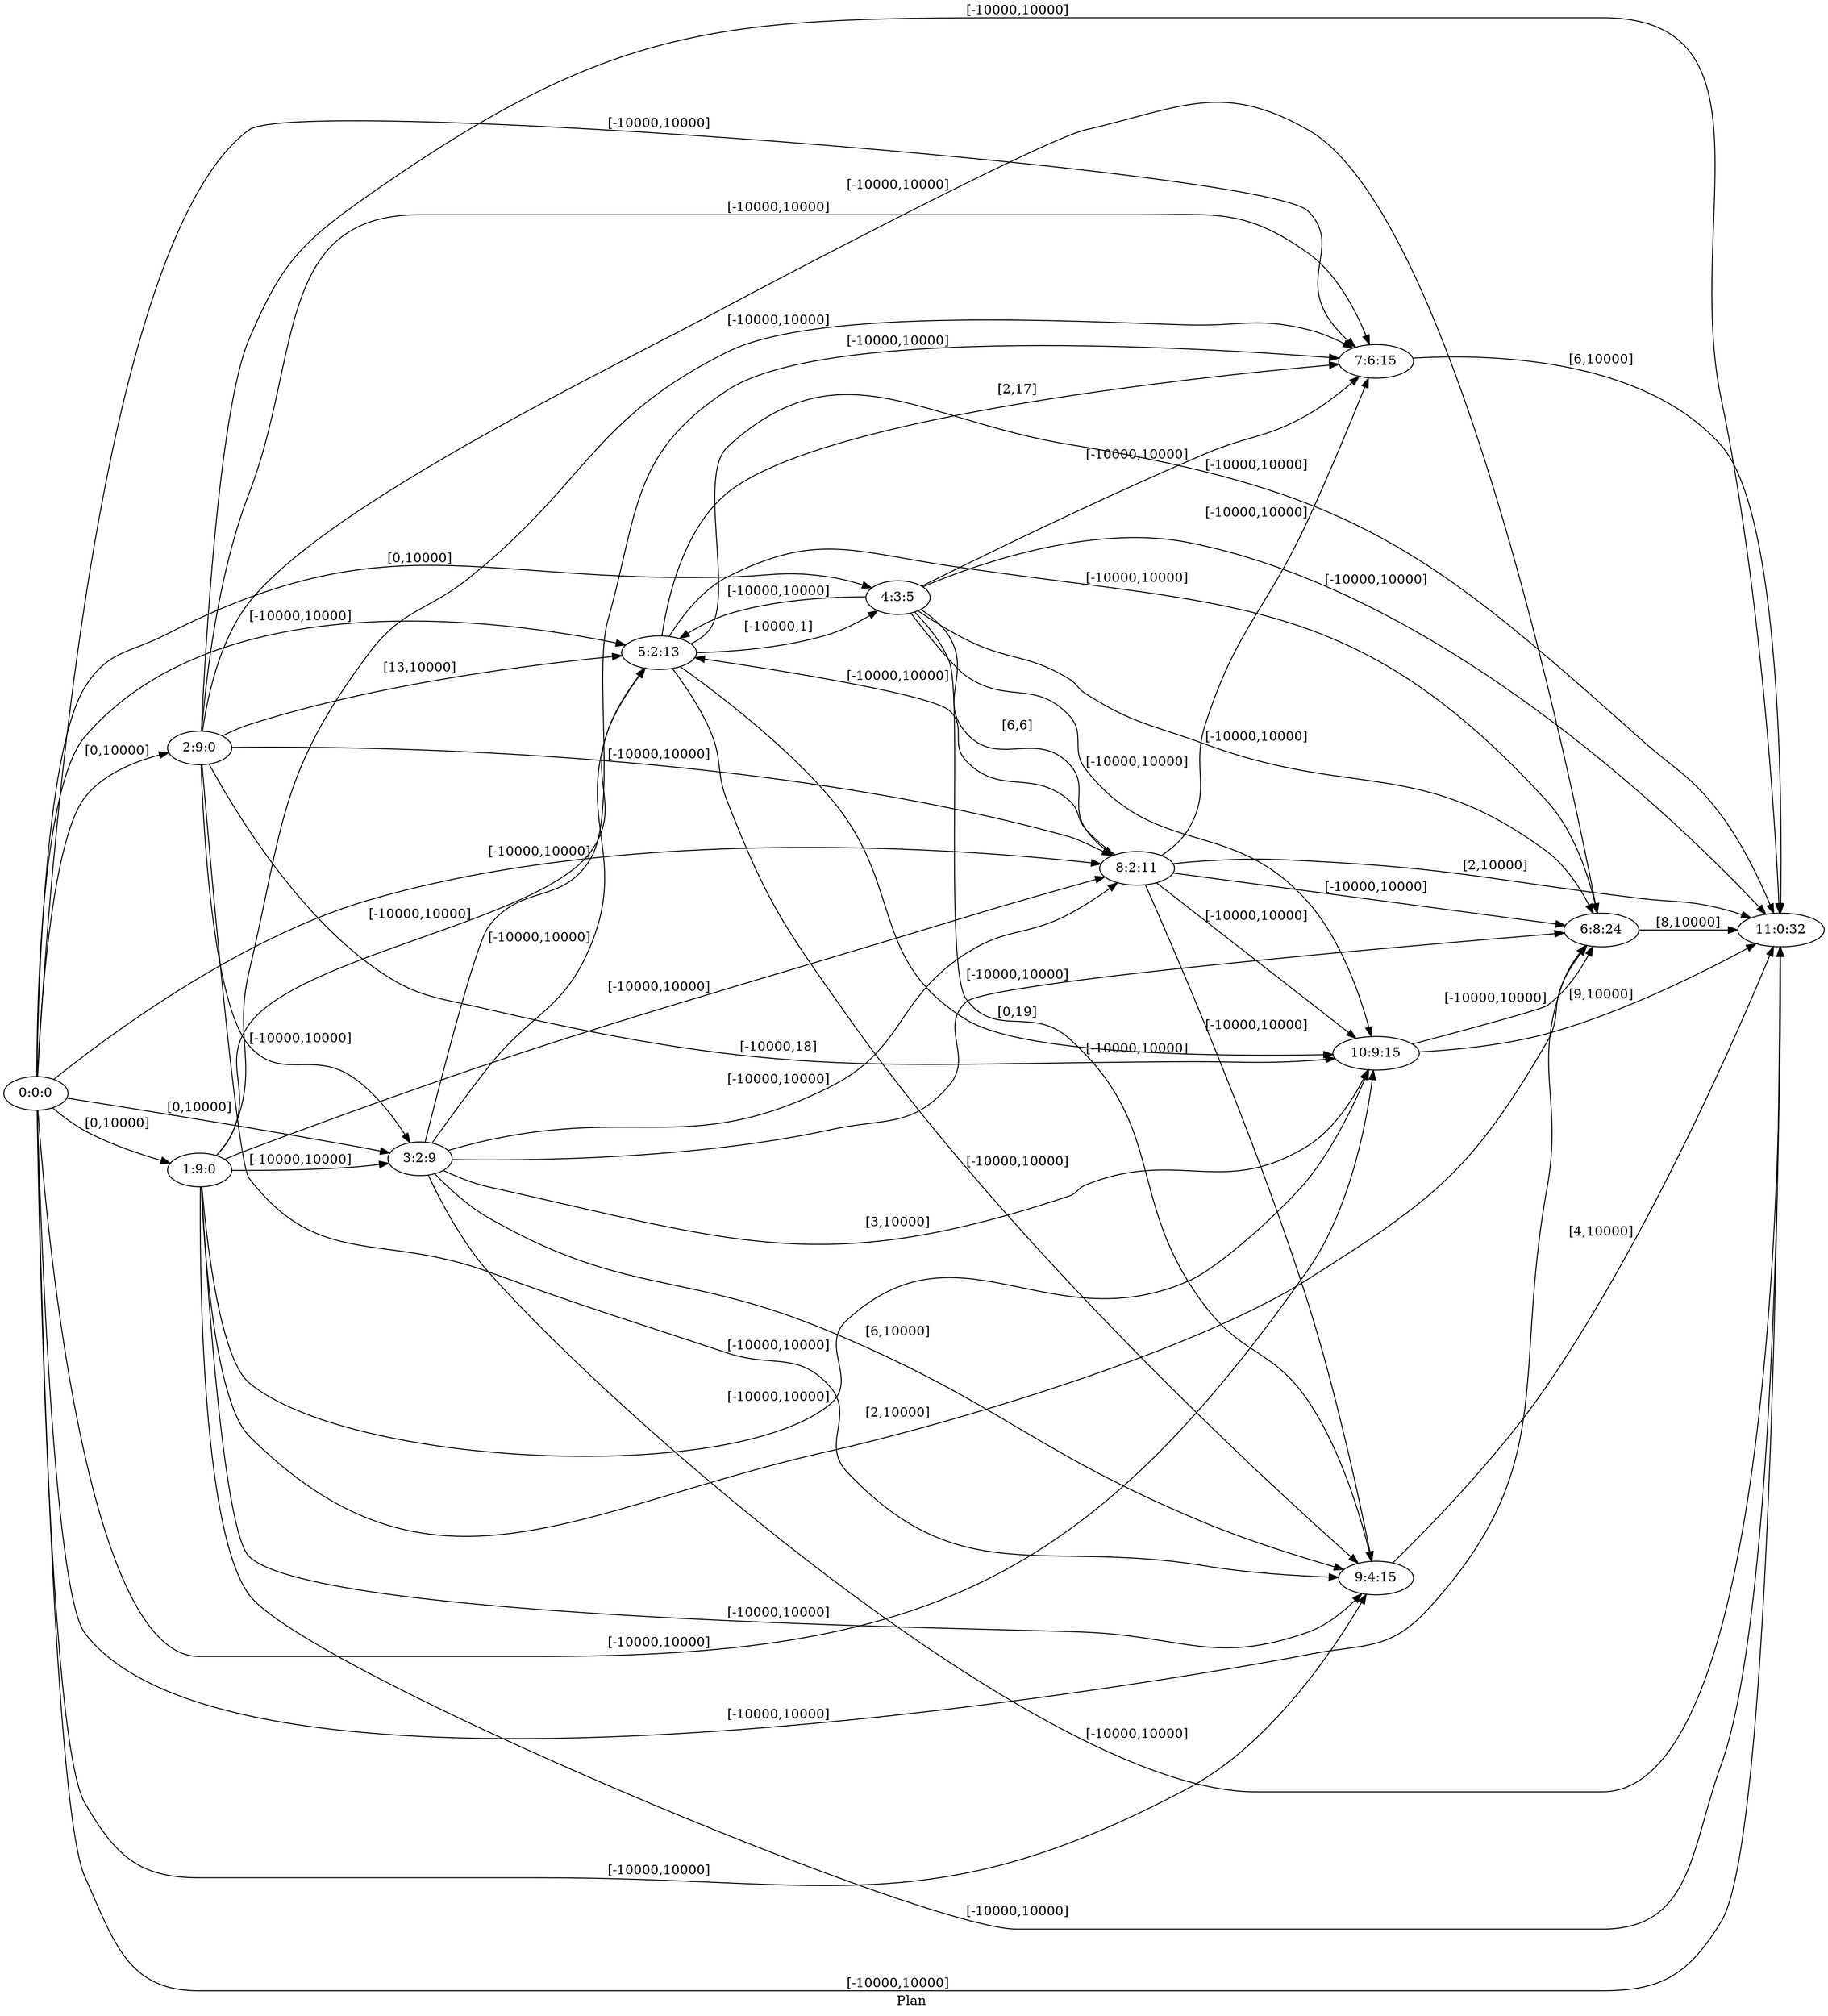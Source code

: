 digraph G {
 rankdir = LR;
 nodesep = .45; 
 size = 30;
label="Plan ";
 fldt = 0.550329;
"0:0:0"->"1:9:0"[ label = "[0,10000]"];
"0:0:0"->"2:9:0"[ label = "[0,10000]"];
"0:0:0"->"3:2:9"[ label = "[0,10000]"];
"0:0:0"->"4:3:5"[ label = "[0,10000]"];
"0:0:0"->"5:2:13"[ label = "[-10000,10000]"];
"0:0:0"->"6:8:24"[ label = "[-10000,10000]"];
"0:0:0"->"7:6:15"[ label = "[-10000,10000]"];
"0:0:0"->"8:2:11"[ label = "[-10000,10000]"];
"0:0:0"->"9:4:15"[ label = "[-10000,10000]"];
"0:0:0"->"10:9:15"[ label = "[-10000,10000]"];
"0:0:0"->"11:0:32"[ label = "[-10000,10000]"];
"1:9:0"->"3:2:9"[ label = "[-10000,10000]"];
"1:9:0"->"5:2:13"[ label = "[-10000,10000]"];
"1:9:0"->"6:8:24"[ label = "[2,10000]"];
"1:9:0"->"7:6:15"[ label = "[-10000,10000]"];
"1:9:0"->"8:2:11"[ label = "[-10000,10000]"];
"1:9:0"->"9:4:15"[ label = "[-10000,10000]"];
"1:9:0"->"10:9:15"[ label = "[-10000,10000]"];
"1:9:0"->"11:0:32"[ label = "[-10000,10000]"];
"2:9:0"->"3:2:9"[ label = "[-10000,10000]"];
"2:9:0"->"5:2:13"[ label = "[13,10000]"];
"2:9:0"->"6:8:24"[ label = "[-10000,10000]"];
"2:9:0"->"7:6:15"[ label = "[-10000,10000]"];
"2:9:0"->"8:2:11"[ label = "[-10000,10000]"];
"2:9:0"->"9:4:15"[ label = "[-10000,10000]"];
"2:9:0"->"10:9:15"[ label = "[-10000,18]"];
"2:9:0"->"11:0:32"[ label = "[-10000,10000]"];
"3:2:9"->"5:2:13"[ label = "[-10000,10000]"];
"3:2:9"->"6:8:24"[ label = "[-10000,10000]"];
"3:2:9"->"7:6:15"[ label = "[-10000,10000]"];
"3:2:9"->"8:2:11"[ label = "[-10000,10000]"];
"3:2:9"->"9:4:15"[ label = "[6,10000]"];
"3:2:9"->"10:9:15"[ label = "[3,10000]"];
"3:2:9"->"11:0:32"[ label = "[-10000,10000]"];
"4:3:5"->"5:2:13"[ label = "[-10000,10000]"];
"4:3:5"->"6:8:24"[ label = "[-10000,10000]"];
"4:3:5"->"7:6:15"[ label = "[-10000,10000]"];
"4:3:5"->"8:2:11"[ label = "[6,6]"];
"4:3:5"->"9:4:15"[ label = "[-10000,10000]"];
"4:3:5"->"10:9:15"[ label = "[-10000,10000]"];
"4:3:5"->"11:0:32"[ label = "[-10000,10000]"];
"5:2:13"->"4:3:5"[ label = "[-10000,1]"];
"5:2:13"->"6:8:24"[ label = "[-10000,10000]"];
"5:2:13"->"7:6:15"[ label = "[2,17]"];
"5:2:13"->"9:4:15"[ label = "[-10000,10000]"];
"5:2:13"->"10:9:15"[ label = "[0,19]"];
"5:2:13"->"11:0:32"[ label = "[-10000,10000]"];
"6:8:24"->"11:0:32"[ label = "[8,10000]"];
"7:6:15"->"11:0:32"[ label = "[6,10000]"];
"8:2:11"->"5:2:13"[ label = "[-10000,10000]"];
"8:2:11"->"6:8:24"[ label = "[-10000,10000]"];
"8:2:11"->"7:6:15"[ label = "[-10000,10000]"];
"8:2:11"->"9:4:15"[ label = "[-10000,10000]"];
"8:2:11"->"10:9:15"[ label = "[-10000,10000]"];
"8:2:11"->"11:0:32"[ label = "[2,10000]"];
"9:4:15"->"11:0:32"[ label = "[4,10000]"];
"10:9:15"->"6:8:24"[ label = "[-10000,10000]"];
"10:9:15"->"11:0:32"[ label = "[9,10000]"];
}
